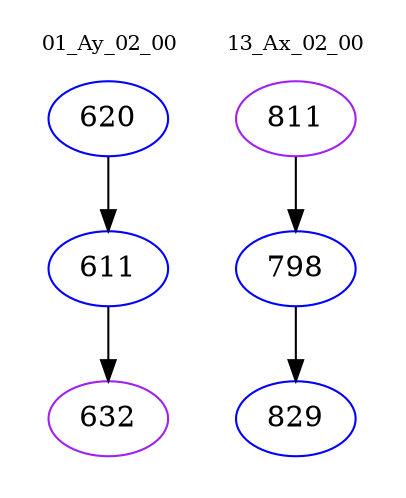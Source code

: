 digraph{
subgraph cluster_0 {
color = white
label = "01_Ay_02_00";
fontsize=10;
T0_620 [label="620", color="blue"]
T0_620 -> T0_611 [color="black"]
T0_611 [label="611", color="blue"]
T0_611 -> T0_632 [color="black"]
T0_632 [label="632", color="purple"]
}
subgraph cluster_1 {
color = white
label = "13_Ax_02_00";
fontsize=10;
T1_811 [label="811", color="purple"]
T1_811 -> T1_798 [color="black"]
T1_798 [label="798", color="blue"]
T1_798 -> T1_829 [color="black"]
T1_829 [label="829", color="blue"]
}
}
